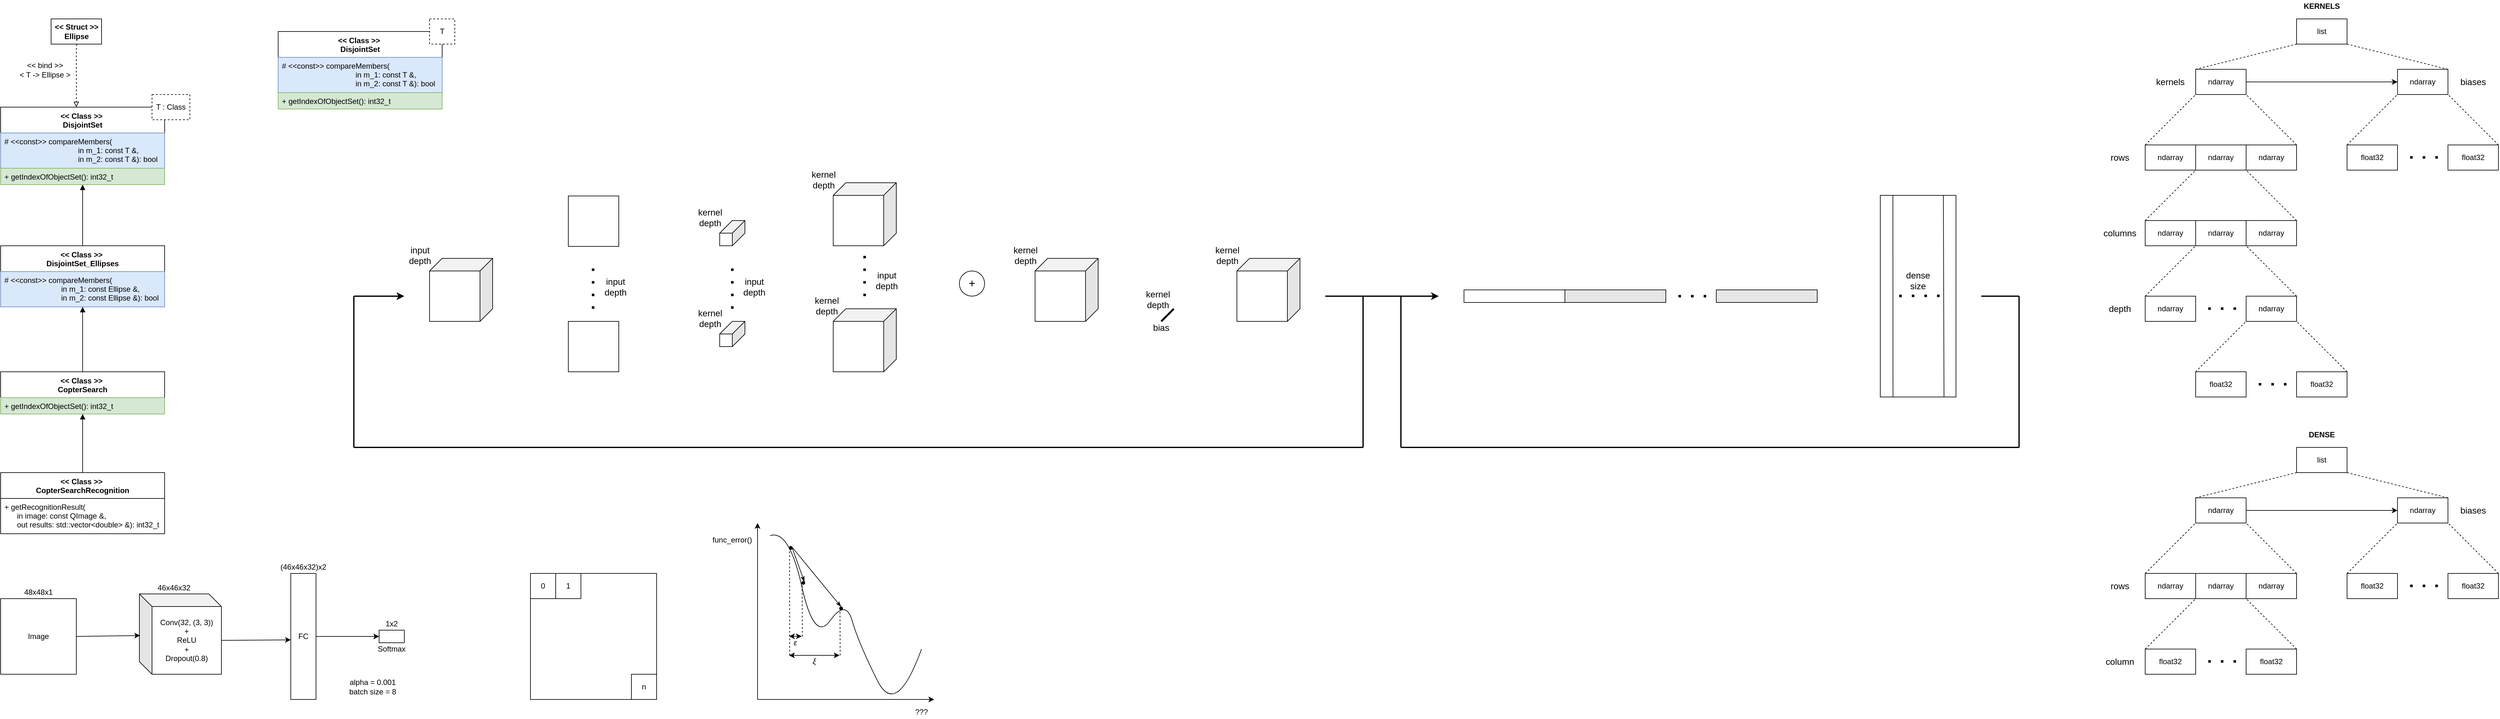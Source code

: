 <mxfile version="12.4.2" type="device" pages="1"><diagram id="tM-9ayaxXP2C4DN5zZft" name="Page-1"><mxGraphModel dx="1551" dy="1153" grid="1" gridSize="10" guides="1" tooltips="1" connect="1" arrows="1" fold="1" page="1" pageScale="1" pageWidth="827" pageHeight="1169" math="0" shadow="0"><root><mxCell id="0"/><mxCell id="1" parent="0"/><mxCell id="jaVNBab8ogEVnlAhdTpU-67" value="" style="rounded=0;whiteSpace=wrap;html=1;fillColor=#FFFFFF;" vertex="1" parent="1"><mxGeometry x="3060" y="320" width="120" height="320" as="geometry"/></mxCell><mxCell id="teHSWiKjz1ckAKu2TRM_-22" value="" style="group" parent="1" vertex="1" connectable="0"><mxGeometry x="520" y="40" width="280" height="143" as="geometry"/></mxCell><mxCell id="teHSWiKjz1ckAKu2TRM_-12" value="&lt;&lt; Class &gt;&gt; &#10;DisjointSet" style="swimlane;fontStyle=1;childLayout=stackLayout;horizontal=1;startSize=41;fillColor=none;horizontalStack=0;resizeParent=1;resizeParentMax=0;resizeLast=0;collapsible=1;marginBottom=0;" parent="teHSWiKjz1ckAKu2TRM_-22" vertex="1"><mxGeometry y="20" width="260" height="123" as="geometry"/></mxCell><mxCell id="teHSWiKjz1ckAKu2TRM_-16" value="# &lt;&lt;const&gt;&gt; compareMembers(&#10;                                   in m_1: const T &amp;, &#10;                                   in m_2: const T &amp;): bool" style="text;align=left;verticalAlign=top;spacingLeft=4;spacingRight=4;overflow=hidden;rotatable=0;points=[[0,0.5],[1,0.5]];portConstraint=eastwest;fillColor=#dae8fc;strokeColor=#6c8ebf;" parent="teHSWiKjz1ckAKu2TRM_-12" vertex="1"><mxGeometry y="41" width="260" height="56" as="geometry"/></mxCell><mxCell id="teHSWiKjz1ckAKu2TRM_-17" value="+ getIndexOfObjectSet(): int32_t" style="text;strokeColor=#82b366;fillColor=#d5e8d4;align=left;verticalAlign=top;spacingLeft=4;spacingRight=4;overflow=hidden;rotatable=0;points=[[0,0.5],[1,0.5]];portConstraint=eastwest;fontStyle=0" parent="teHSWiKjz1ckAKu2TRM_-12" vertex="1"><mxGeometry y="97" width="260" height="26" as="geometry"/></mxCell><mxCell id="teHSWiKjz1ckAKu2TRM_-18" value="T" style="rounded=0;whiteSpace=wrap;html=1;dashed=1;" parent="teHSWiKjz1ckAKu2TRM_-22" vertex="1"><mxGeometry x="240" width="40" height="40" as="geometry"/></mxCell><mxCell id="teHSWiKjz1ckAKu2TRM_-44" style="edgeStyle=orthogonalEdgeStyle;rounded=0;orthogonalLoop=1;jettySize=auto;html=1;endArrow=block;endFill=1;" parent="1" source="teHSWiKjz1ckAKu2TRM_-33" target="teHSWiKjz1ckAKu2TRM_-24" edge="1"><mxGeometry relative="1" as="geometry"/></mxCell><mxCell id="teHSWiKjz1ckAKu2TRM_-33" value="&lt;&lt; Class &gt;&gt; &#10;DisjointSet_Ellipses" style="swimlane;fontStyle=1;childLayout=stackLayout;horizontal=1;startSize=41;fillColor=none;horizontalStack=0;resizeParent=1;resizeParentMax=0;resizeLast=0;collapsible=1;marginBottom=0;" parent="1" vertex="1"><mxGeometry x="80" y="400" width="260" height="97" as="geometry"/></mxCell><mxCell id="teHSWiKjz1ckAKu2TRM_-34" value="# &lt;&lt;const&gt;&gt; compareMembers(&#10;                           in m_1: const Ellipse &amp;, &#10;                           in m_2: const Ellipse &amp;): bool" style="text;align=left;verticalAlign=top;spacingLeft=4;spacingRight=4;overflow=hidden;rotatable=0;points=[[0,0.5],[1,0.5]];portConstraint=eastwest;fillColor=#dae8fc;strokeColor=#6c8ebf;" parent="teHSWiKjz1ckAKu2TRM_-33" vertex="1"><mxGeometry y="41" width="260" height="56" as="geometry"/></mxCell><mxCell id="teHSWiKjz1ckAKu2TRM_-45" style="edgeStyle=orthogonalEdgeStyle;rounded=0;orthogonalLoop=1;jettySize=auto;html=1;endArrow=block;endFill=1;" parent="1" source="teHSWiKjz1ckAKu2TRM_-38" target="teHSWiKjz1ckAKu2TRM_-33" edge="1"><mxGeometry relative="1" as="geometry"/></mxCell><mxCell id="teHSWiKjz1ckAKu2TRM_-38" value="&lt;&lt; Class &gt;&gt; &#10;CopterSearch" style="swimlane;fontStyle=1;childLayout=stackLayout;horizontal=1;startSize=41;fillColor=none;horizontalStack=0;resizeParent=1;resizeParentMax=0;resizeLast=0;collapsible=1;marginBottom=0;" parent="1" vertex="1"><mxGeometry x="80" y="600" width="260" height="67" as="geometry"/></mxCell><mxCell id="teHSWiKjz1ckAKu2TRM_-40" value="+ getIndexOfObjectSet(): int32_t" style="text;strokeColor=#82b366;fillColor=#d5e8d4;align=left;verticalAlign=top;spacingLeft=4;spacingRight=4;overflow=hidden;rotatable=0;points=[[0,0.5],[1,0.5]];portConstraint=eastwest;fontStyle=0" parent="teHSWiKjz1ckAKu2TRM_-38" vertex="1"><mxGeometry y="41" width="260" height="26" as="geometry"/></mxCell><mxCell id="teHSWiKjz1ckAKu2TRM_-43" value="" style="group" parent="1" vertex="1" connectable="0"><mxGeometry x="80" y="40" width="300" height="263" as="geometry"/></mxCell><mxCell id="teHSWiKjz1ckAKu2TRM_-24" value="&lt;&lt; Class &gt;&gt; &#10;DisjointSet" style="swimlane;fontStyle=1;childLayout=stackLayout;horizontal=1;startSize=41;fillColor=none;horizontalStack=0;resizeParent=1;resizeParentMax=0;resizeLast=0;collapsible=1;marginBottom=0;" parent="teHSWiKjz1ckAKu2TRM_-43" vertex="1"><mxGeometry y="140" width="260" height="123" as="geometry"/></mxCell><mxCell id="teHSWiKjz1ckAKu2TRM_-25" value="# &lt;&lt;const&gt;&gt; compareMembers(&#10;                                   in m_1: const T &amp;, &#10;                                   in m_2: const T &amp;): bool" style="text;align=left;verticalAlign=top;spacingLeft=4;spacingRight=4;overflow=hidden;rotatable=0;points=[[0,0.5],[1,0.5]];portConstraint=eastwest;fillColor=#dae8fc;strokeColor=#6c8ebf;" parent="teHSWiKjz1ckAKu2TRM_-24" vertex="1"><mxGeometry y="41" width="260" height="56" as="geometry"/></mxCell><mxCell id="teHSWiKjz1ckAKu2TRM_-26" value="+ getIndexOfObjectSet(): int32_t" style="text;strokeColor=#82b366;fillColor=#d5e8d4;align=left;verticalAlign=top;spacingLeft=4;spacingRight=4;overflow=hidden;rotatable=0;points=[[0,0.5],[1,0.5]];portConstraint=eastwest;fontStyle=0" parent="teHSWiKjz1ckAKu2TRM_-24" vertex="1"><mxGeometry y="97" width="260" height="26" as="geometry"/></mxCell><mxCell id="teHSWiKjz1ckAKu2TRM_-27" value="T : Class" style="rounded=0;whiteSpace=wrap;html=1;dashed=1;" parent="teHSWiKjz1ckAKu2TRM_-43" vertex="1"><mxGeometry x="240" y="120" width="60" height="40" as="geometry"/></mxCell><mxCell id="teHSWiKjz1ckAKu2TRM_-29" style="edgeStyle=orthogonalEdgeStyle;rounded=0;orthogonalLoop=1;jettySize=auto;html=1;dashed=1;endArrow=block;endFill=0;" parent="teHSWiKjz1ckAKu2TRM_-43" source="teHSWiKjz1ckAKu2TRM_-28" target="teHSWiKjz1ckAKu2TRM_-24" edge="1"><mxGeometry relative="1" as="geometry"><Array as="points"><mxPoint x="120" y="110"/><mxPoint x="120" y="110"/></Array></mxGeometry></mxCell><mxCell id="teHSWiKjz1ckAKu2TRM_-30" value="&amp;lt;&amp;lt; bind &amp;gt;&amp;gt;&lt;br&gt;&amp;lt; T -&amp;gt; Ellipse &amp;gt;" style="text;html=1;align=center;verticalAlign=middle;resizable=0;points=[];;labelBackgroundColor=#ffffff;" parent="teHSWiKjz1ckAKu2TRM_-29" vertex="1" connectable="0"><mxGeometry x="0.407" y="-31" relative="1" as="geometry"><mxPoint x="-19" y="-30" as="offset"/></mxGeometry></mxCell><mxCell id="teHSWiKjz1ckAKu2TRM_-28" value="&lt;b&gt;&amp;lt;&amp;lt; Struct &amp;gt;&amp;gt;&lt;br&gt;Ellipse&lt;/b&gt;" style="html=1;" parent="teHSWiKjz1ckAKu2TRM_-43" vertex="1"><mxGeometry x="80" width="80" height="40" as="geometry"/></mxCell><mxCell id="teHSWiKjz1ckAKu2TRM_-48" style="edgeStyle=orthogonalEdgeStyle;rounded=0;orthogonalLoop=1;jettySize=auto;html=1;endArrow=block;endFill=1;" parent="1" source="teHSWiKjz1ckAKu2TRM_-46" target="teHSWiKjz1ckAKu2TRM_-38" edge="1"><mxGeometry relative="1" as="geometry"/></mxCell><mxCell id="teHSWiKjz1ckAKu2TRM_-46" value="&lt;&lt; Class &gt;&gt; &#10;CopterSearchRecognition" style="swimlane;fontStyle=1;childLayout=stackLayout;horizontal=1;startSize=41;fillColor=none;horizontalStack=0;resizeParent=1;resizeParentMax=0;resizeLast=0;collapsible=1;marginBottom=0;" parent="1" vertex="1"><mxGeometry x="80" y="760" width="260" height="97" as="geometry"/></mxCell><mxCell id="teHSWiKjz1ckAKu2TRM_-47" value="+ getRecognitionResult(&#10;      in image: const QImage &amp;, &#10;      out results: std::vector&lt;double&gt; &amp;): int32_t" style="text;strokeColor=none;fillColor=none;align=left;verticalAlign=top;spacingLeft=4;spacingRight=4;overflow=hidden;rotatable=0;points=[[0,0.5],[1,0.5]];portConstraint=eastwest;fontStyle=0" parent="teHSWiKjz1ckAKu2TRM_-46" vertex="1"><mxGeometry y="41" width="260" height="56" as="geometry"/></mxCell><mxCell id="CJLeLCDN8Y1GZE3zeavP-1" value="Image" style="rounded=0;whiteSpace=wrap;html=1;" parent="1" vertex="1"><mxGeometry x="80" y="960" width="120" height="120" as="geometry"/></mxCell><mxCell id="CJLeLCDN8Y1GZE3zeavP-2" value="48x48x1" style="text;html=1;strokeColor=none;fillColor=none;align=center;verticalAlign=middle;whiteSpace=wrap;rounded=0;" parent="1" vertex="1"><mxGeometry x="80" y="940" width="120" height="20" as="geometry"/></mxCell><mxCell id="CJLeLCDN8Y1GZE3zeavP-8" value="46x46x32" style="text;html=1;strokeColor=none;fillColor=none;align=center;verticalAlign=middle;whiteSpace=wrap;rounded=0;" parent="1" vertex="1"><mxGeometry x="300" y="932.5" width="110" height="20" as="geometry"/></mxCell><mxCell id="CJLeLCDN8Y1GZE3zeavP-10" value="&lt;span style=&quot;white-space: normal&quot;&gt;Conv(32, (3, 3))&lt;/span&gt;&lt;br style=&quot;white-space: normal&quot;&gt;&lt;span style=&quot;white-space: normal&quot;&gt;+&lt;/span&gt;&lt;br style=&quot;white-space: normal&quot;&gt;&lt;span style=&quot;white-space: normal&quot;&gt;ReLU&lt;/span&gt;&lt;br style=&quot;white-space: normal&quot;&gt;&lt;span style=&quot;white-space: normal&quot;&gt;+&lt;/span&gt;&lt;br style=&quot;white-space: normal&quot;&gt;&lt;span style=&quot;white-space: normal&quot;&gt;Dropout(0.8)&lt;/span&gt;" style="shape=cube;whiteSpace=wrap;html=1;boundedLbl=1;backgroundOutline=1;darkOpacity=0.05;darkOpacity2=0.1;" parent="1" vertex="1"><mxGeometry x="300" y="952.5" width="130" height="127.5" as="geometry"/></mxCell><mxCell id="CJLeLCDN8Y1GZE3zeavP-12" value="" style="endArrow=classic;html=1;exitX=1;exitY=0.5;exitDx=0;exitDy=0;entryX=0.008;entryY=0.518;entryDx=0;entryDy=0;entryPerimeter=0;" parent="1" source="CJLeLCDN8Y1GZE3zeavP-1" target="CJLeLCDN8Y1GZE3zeavP-10" edge="1"><mxGeometry width="50" height="50" relative="1" as="geometry"><mxPoint x="240" y="1060" as="sourcePoint"/><mxPoint x="290" y="1010" as="targetPoint"/></mxGeometry></mxCell><mxCell id="CJLeLCDN8Y1GZE3zeavP-13" value="" style="rounded=0;whiteSpace=wrap;html=1;" parent="1" vertex="1"><mxGeometry x="680" y="1010" width="40" height="20" as="geometry"/></mxCell><mxCell id="CJLeLCDN8Y1GZE3zeavP-15" value="1x2&lt;br&gt;" style="text;html=1;strokeColor=none;fillColor=none;align=center;verticalAlign=middle;whiteSpace=wrap;rounded=0;" parent="1" vertex="1"><mxGeometry x="680" y="990" width="40" height="20" as="geometry"/></mxCell><mxCell id="CJLeLCDN8Y1GZE3zeavP-20" style="edgeStyle=orthogonalEdgeStyle;rounded=0;orthogonalLoop=1;jettySize=auto;html=1;" parent="1" source="CJLeLCDN8Y1GZE3zeavP-17" target="CJLeLCDN8Y1GZE3zeavP-13" edge="1"><mxGeometry relative="1" as="geometry"/></mxCell><mxCell id="CJLeLCDN8Y1GZE3zeavP-17" value="FC" style="rounded=0;whiteSpace=wrap;html=1;" parent="1" vertex="1"><mxGeometry x="540" y="920" width="40" height="200" as="geometry"/></mxCell><mxCell id="CJLeLCDN8Y1GZE3zeavP-18" value="(46x46x32)x2" style="text;html=1;strokeColor=none;fillColor=none;align=center;verticalAlign=middle;whiteSpace=wrap;rounded=0;" parent="1" vertex="1"><mxGeometry x="505" y="900" width="110" height="20" as="geometry"/></mxCell><mxCell id="CJLeLCDN8Y1GZE3zeavP-19" value="" style="endArrow=classic;html=1;exitX=0;exitY=0;exitDx=130;exitDy=73.75;exitPerimeter=0;entryX=-0.001;entryY=0.527;entryDx=0;entryDy=0;entryPerimeter=0;" parent="1" source="CJLeLCDN8Y1GZE3zeavP-10" target="CJLeLCDN8Y1GZE3zeavP-17" edge="1"><mxGeometry width="50" height="50" relative="1" as="geometry"><mxPoint x="480" y="1040" as="sourcePoint"/><mxPoint x="530" y="990" as="targetPoint"/></mxGeometry></mxCell><mxCell id="CJLeLCDN8Y1GZE3zeavP-21" value="Softmax" style="text;html=1;strokeColor=none;fillColor=none;align=center;verticalAlign=middle;whiteSpace=wrap;rounded=0;" parent="1" vertex="1"><mxGeometry x="660" y="1030" width="80" height="20" as="geometry"/></mxCell><mxCell id="CJLeLCDN8Y1GZE3zeavP-22" value="alpha = 0.001&lt;br&gt;batch size = 8" style="text;html=1;strokeColor=none;fillColor=none;align=center;verticalAlign=middle;whiteSpace=wrap;rounded=0;" parent="1" vertex="1"><mxGeometry x="620" y="1080" width="100" height="40" as="geometry"/></mxCell><mxCell id="CJLeLCDN8Y1GZE3zeavP-23" value="" style="whiteSpace=wrap;html=1;aspect=fixed;" parent="1" vertex="1"><mxGeometry x="920" y="920" width="200" height="200" as="geometry"/></mxCell><mxCell id="CJLeLCDN8Y1GZE3zeavP-24" value="0" style="whiteSpace=wrap;html=1;aspect=fixed;" parent="1" vertex="1"><mxGeometry x="920" y="920" width="40" height="40" as="geometry"/></mxCell><mxCell id="CJLeLCDN8Y1GZE3zeavP-25" value="n" style="whiteSpace=wrap;html=1;aspect=fixed;" parent="1" vertex="1"><mxGeometry x="1080" y="1080" width="40" height="40" as="geometry"/></mxCell><mxCell id="CJLeLCDN8Y1GZE3zeavP-26" value="1" style="whiteSpace=wrap;html=1;aspect=fixed;" parent="1" vertex="1"><mxGeometry x="960" y="920" width="40" height="40" as="geometry"/></mxCell><mxCell id="jaVNBab8ogEVnlAhdTpU-1" value="" style="endArrow=classic;html=1;" edge="1" parent="1"><mxGeometry width="50" height="50" relative="1" as="geometry"><mxPoint x="1280" y="1120" as="sourcePoint"/><mxPoint x="1280" y="840" as="targetPoint"/></mxGeometry></mxCell><mxCell id="jaVNBab8ogEVnlAhdTpU-2" value="" style="endArrow=classic;html=1;" edge="1" parent="1"><mxGeometry width="50" height="50" relative="1" as="geometry"><mxPoint x="1280" y="1120" as="sourcePoint"/><mxPoint x="1560" y="1120" as="targetPoint"/></mxGeometry></mxCell><mxCell id="jaVNBab8ogEVnlAhdTpU-3" value="" style="curved=1;endArrow=none;html=1;endFill=0;" edge="1" parent="1"><mxGeometry width="50" height="50" relative="1" as="geometry"><mxPoint x="1300" y="860" as="sourcePoint"/><mxPoint x="1540" y="1040" as="targetPoint"/><Array as="points"><mxPoint x="1330" y="850"/><mxPoint x="1370" y="1030"/><mxPoint x="1420" y="960"/><mxPoint x="1440" y="1030"/><mxPoint x="1500" y="1150"/></Array></mxGeometry></mxCell><mxCell id="jaVNBab8ogEVnlAhdTpU-4" value="" style="ellipse;whiteSpace=wrap;html=1;aspect=fixed;fillColor=#000000;" vertex="1" parent="1"><mxGeometry x="1410" y="973" width="5" height="5" as="geometry"/></mxCell><mxCell id="jaVNBab8ogEVnlAhdTpU-6" value="" style="ellipse;whiteSpace=wrap;html=1;aspect=fixed;fillColor=#000000;" vertex="1" parent="1"><mxGeometry x="1330" y="877" width="5" height="5" as="geometry"/></mxCell><mxCell id="jaVNBab8ogEVnlAhdTpU-7" value="func_error()" style="text;html=1;strokeColor=none;fillColor=none;align=center;verticalAlign=middle;whiteSpace=wrap;rounded=0;" vertex="1" parent="1"><mxGeometry x="1200" y="857" width="80" height="20" as="geometry"/></mxCell><mxCell id="jaVNBab8ogEVnlAhdTpU-8" value="???" style="text;html=1;strokeColor=none;fillColor=none;align=center;verticalAlign=middle;whiteSpace=wrap;rounded=0;" vertex="1" parent="1"><mxGeometry x="1520" y="1130" width="40" height="20" as="geometry"/></mxCell><mxCell id="jaVNBab8ogEVnlAhdTpU-12" value="" style="ellipse;whiteSpace=wrap;html=1;aspect=fixed;fillColor=#000000;" vertex="1" parent="1"><mxGeometry x="1350" y="932.5" width="5" height="5" as="geometry"/></mxCell><mxCell id="jaVNBab8ogEVnlAhdTpU-19" value="" style="endArrow=classic;startArrow=classic;html=1;" edge="1" parent="1"><mxGeometry width="50" height="50" relative="1" as="geometry"><mxPoint x="1330" y="1019.76" as="sourcePoint"/><mxPoint x="1350" y="1019.76" as="targetPoint"/></mxGeometry></mxCell><mxCell id="jaVNBab8ogEVnlAhdTpU-20" value="" style="endArrow=classic;startArrow=classic;html=1;" edge="1" parent="1"><mxGeometry width="50" height="50" relative="1" as="geometry"><mxPoint x="1330" y="1050" as="sourcePoint"/><mxPoint x="1410" y="1050" as="targetPoint"/></mxGeometry></mxCell><mxCell id="jaVNBab8ogEVnlAhdTpU-21" value="" style="endArrow=classicThin;html=1;exitX=1;exitY=0.5;exitDx=0;exitDy=0;entryX=1;entryY=0;entryDx=0;entryDy=0;endFill=1;" edge="1" parent="1" source="jaVNBab8ogEVnlAhdTpU-6" target="jaVNBab8ogEVnlAhdTpU-12"><mxGeometry width="50" height="50" relative="1" as="geometry"><mxPoint x="1370" y="920" as="sourcePoint"/><mxPoint x="1420" y="870" as="targetPoint"/></mxGeometry></mxCell><mxCell id="jaVNBab8ogEVnlAhdTpU-22" value="" style="endArrow=none;dashed=1;html=1;entryX=0;entryY=1;entryDx=0;entryDy=0;" edge="1" parent="1" target="jaVNBab8ogEVnlAhdTpU-6"><mxGeometry width="50" height="50" relative="1" as="geometry"><mxPoint x="1331" y="1050" as="sourcePoint"/><mxPoint x="1370" y="890" as="targetPoint"/></mxGeometry></mxCell><mxCell id="jaVNBab8ogEVnlAhdTpU-23" value="" style="endArrow=none;dashed=1;html=1;entryX=0;entryY=1;entryDx=0;entryDy=0;" edge="1" parent="1" target="jaVNBab8ogEVnlAhdTpU-12"><mxGeometry width="50" height="50" relative="1" as="geometry"><mxPoint x="1351" y="1020" as="sourcePoint"/><mxPoint x="1355" y="950" as="targetPoint"/></mxGeometry></mxCell><mxCell id="jaVNBab8ogEVnlAhdTpU-24" value="" style="endArrow=none;dashed=1;html=1;entryX=0;entryY=1;entryDx=0;entryDy=0;" edge="1" parent="1" target="jaVNBab8ogEVnlAhdTpU-4"><mxGeometry width="50" height="50" relative="1" as="geometry"><mxPoint x="1411" y="1050" as="sourcePoint"/><mxPoint x="1410" y="960" as="targetPoint"/></mxGeometry></mxCell><mxCell id="jaVNBab8ogEVnlAhdTpU-25" value="" style="endArrow=classicThin;html=1;endFill=1;exitX=1;exitY=0;exitDx=0;exitDy=0;entryX=0.5;entryY=0;entryDx=0;entryDy=0;" edge="1" parent="1" source="jaVNBab8ogEVnlAhdTpU-6" target="jaVNBab8ogEVnlAhdTpU-4"><mxGeometry width="50" height="50" relative="1" as="geometry"><mxPoint x="1380" y="910" as="sourcePoint"/><mxPoint x="1430" y="860" as="targetPoint"/></mxGeometry></mxCell><mxCell id="jaVNBab8ogEVnlAhdTpU-26" value="&lt;i&gt;ε&lt;/i&gt;" style="text;html=1;strokeColor=none;fillColor=none;align=center;verticalAlign=middle;whiteSpace=wrap;rounded=0;" vertex="1" parent="1"><mxGeometry x="1320" y="1020" width="40" height="20" as="geometry"/></mxCell><mxCell id="jaVNBab8ogEVnlAhdTpU-27" value="&lt;i&gt;ξ&lt;/i&gt;" style="text;html=1;strokeColor=none;fillColor=none;align=center;verticalAlign=middle;whiteSpace=wrap;rounded=0;" vertex="1" parent="1"><mxGeometry x="1350" y="1050" width="40" height="20" as="geometry"/></mxCell><mxCell id="jaVNBab8ogEVnlAhdTpU-31" value="" style="shape=cube;whiteSpace=wrap;html=1;boundedLbl=1;backgroundOutline=1;darkOpacity=0.05;darkOpacity2=0.1;fillColor=#FFFFFF;flipV=0;flipH=1;" vertex="1" parent="1"><mxGeometry x="760" y="420" width="100" height="100" as="geometry"/></mxCell><mxCell id="jaVNBab8ogEVnlAhdTpU-32" value="&lt;font style=&quot;font-size: 14px&quot;&gt;input&lt;br&gt;depth&lt;/font&gt;" style="text;html=1;strokeColor=none;fillColor=none;align=center;verticalAlign=middle;whiteSpace=wrap;rounded=0;" vertex="1" parent="1"><mxGeometry x="720" y="400" width="50" height="30" as="geometry"/></mxCell><mxCell id="jaVNBab8ogEVnlAhdTpU-33" value="" style="shape=cube;whiteSpace=wrap;html=1;boundedLbl=1;backgroundOutline=1;darkOpacity=0.05;darkOpacity2=0.1;fillColor=#FFFFFF;flipV=0;flipH=1;" vertex="1" parent="1"><mxGeometry x="1220" y="360" width="40" height="40" as="geometry"/></mxCell><mxCell id="jaVNBab8ogEVnlAhdTpU-34" value="&lt;font style=&quot;font-size: 14px&quot;&gt;kernel&lt;br&gt;depth&lt;/font&gt;" style="text;html=1;strokeColor=none;fillColor=none;align=center;verticalAlign=middle;whiteSpace=wrap;rounded=0;" vertex="1" parent="1"><mxGeometry x="1180" y="340" width="50" height="30" as="geometry"/></mxCell><mxCell id="jaVNBab8ogEVnlAhdTpU-35" value="" style="shape=cube;whiteSpace=wrap;html=1;boundedLbl=1;backgroundOutline=1;darkOpacity=0.05;darkOpacity2=0.1;fillColor=#FFFFFF;flipV=0;flipH=1;" vertex="1" parent="1"><mxGeometry x="1220" y="520" width="40" height="40" as="geometry"/></mxCell><mxCell id="jaVNBab8ogEVnlAhdTpU-36" value="" style="endArrow=none;dashed=1;html=1;dashPattern=1 4;strokeWidth=4;" edge="1" parent="1"><mxGeometry width="50" height="50" relative="1" as="geometry"><mxPoint x="1240" y="500" as="sourcePoint"/><mxPoint x="1240" y="420" as="targetPoint"/></mxGeometry></mxCell><mxCell id="jaVNBab8ogEVnlAhdTpU-37" value="&lt;font style=&quot;font-size: 14px&quot;&gt;input&lt;br&gt;depth&lt;/font&gt;" style="text;html=1;strokeColor=none;fillColor=none;align=center;verticalAlign=middle;whiteSpace=wrap;rounded=0;" vertex="1" parent="1"><mxGeometry x="1250" y="450" width="50" height="30" as="geometry"/></mxCell><mxCell id="jaVNBab8ogEVnlAhdTpU-38" value="" style="whiteSpace=wrap;html=1;aspect=fixed;fillColor=#FFFFFF;" vertex="1" parent="1"><mxGeometry x="980" y="321" width="80" height="80" as="geometry"/></mxCell><mxCell id="jaVNBab8ogEVnlAhdTpU-39" value="" style="whiteSpace=wrap;html=1;aspect=fixed;fillColor=#FFFFFF;" vertex="1" parent="1"><mxGeometry x="980" y="520" width="80" height="80" as="geometry"/></mxCell><mxCell id="jaVNBab8ogEVnlAhdTpU-40" value="&lt;font style=&quot;font-size: 14px&quot;&gt;kernel&lt;br&gt;depth&lt;/font&gt;" style="text;html=1;strokeColor=none;fillColor=none;align=center;verticalAlign=middle;whiteSpace=wrap;rounded=0;" vertex="1" parent="1"><mxGeometry x="1180" y="500" width="50" height="30" as="geometry"/></mxCell><mxCell id="jaVNBab8ogEVnlAhdTpU-41" value="" style="endArrow=none;dashed=1;html=1;dashPattern=1 4;strokeWidth=4;" edge="1" parent="1"><mxGeometry width="50" height="50" relative="1" as="geometry"><mxPoint x="1019.31" y="500" as="sourcePoint"/><mxPoint x="1019.31" y="420.0" as="targetPoint"/></mxGeometry></mxCell><mxCell id="jaVNBab8ogEVnlAhdTpU-42" value="&lt;font style=&quot;font-size: 14px&quot;&gt;input&lt;br&gt;depth&lt;/font&gt;" style="text;html=1;strokeColor=none;fillColor=none;align=center;verticalAlign=middle;whiteSpace=wrap;rounded=0;" vertex="1" parent="1"><mxGeometry x="1030" y="450" width="50" height="30" as="geometry"/></mxCell><mxCell id="jaVNBab8ogEVnlAhdTpU-43" value="" style="shape=cube;whiteSpace=wrap;html=1;boundedLbl=1;backgroundOutline=1;darkOpacity=0.05;darkOpacity2=0.1;fillColor=#FFFFFF;flipV=0;flipH=1;" vertex="1" parent="1"><mxGeometry x="1400" y="300" width="100" height="100" as="geometry"/></mxCell><mxCell id="jaVNBab8ogEVnlAhdTpU-44" value="" style="shape=cube;whiteSpace=wrap;html=1;boundedLbl=1;backgroundOutline=1;darkOpacity=0.05;darkOpacity2=0.1;fillColor=#FFFFFF;flipV=0;flipH=1;" vertex="1" parent="1"><mxGeometry x="1400" y="500" width="100" height="100" as="geometry"/></mxCell><mxCell id="jaVNBab8ogEVnlAhdTpU-45" value="" style="endArrow=none;dashed=1;html=1;dashPattern=1 4;strokeWidth=4;" edge="1" parent="1"><mxGeometry width="50" height="50" relative="1" as="geometry"><mxPoint x="1449.76" y="480" as="sourcePoint"/><mxPoint x="1449.76" y="410" as="targetPoint"/></mxGeometry></mxCell><mxCell id="jaVNBab8ogEVnlAhdTpU-46" value="&lt;font style=&quot;font-size: 14px&quot;&gt;input&lt;br&gt;depth&lt;/font&gt;" style="text;html=1;strokeColor=none;fillColor=none;align=center;verticalAlign=middle;whiteSpace=wrap;rounded=0;" vertex="1" parent="1"><mxGeometry x="1460" y="440" width="50" height="30" as="geometry"/></mxCell><mxCell id="jaVNBab8ogEVnlAhdTpU-47" value="&lt;font style=&quot;font-size: 18px&quot;&gt;+&lt;/font&gt;" style="ellipse;whiteSpace=wrap;html=1;aspect=fixed;fillColor=#FFFFFF;align=center;" vertex="1" parent="1"><mxGeometry x="1600" y="440" width="40" height="40" as="geometry"/></mxCell><mxCell id="jaVNBab8ogEVnlAhdTpU-48" value="" style="shape=cube;whiteSpace=wrap;html=1;boundedLbl=1;backgroundOutline=1;darkOpacity=0.05;darkOpacity2=0.1;fillColor=#FFFFFF;flipV=0;flipH=1;" vertex="1" parent="1"><mxGeometry x="1720" y="420" width="100" height="100" as="geometry"/></mxCell><mxCell id="jaVNBab8ogEVnlAhdTpU-49" value="&lt;font style=&quot;font-size: 14px&quot;&gt;kernel&lt;br&gt;depth&lt;/font&gt;" style="text;html=1;strokeColor=none;fillColor=none;align=center;verticalAlign=middle;whiteSpace=wrap;rounded=0;" vertex="1" parent="1"><mxGeometry x="1360" y="280" width="50" height="30" as="geometry"/></mxCell><mxCell id="jaVNBab8ogEVnlAhdTpU-50" value="&lt;font style=&quot;font-size: 14px&quot;&gt;kernel&lt;br&gt;depth&lt;/font&gt;" style="text;html=1;strokeColor=none;fillColor=none;align=center;verticalAlign=middle;whiteSpace=wrap;rounded=0;" vertex="1" parent="1"><mxGeometry x="1365" y="480" width="50" height="30" as="geometry"/></mxCell><mxCell id="jaVNBab8ogEVnlAhdTpU-51" value="&lt;font style=&quot;font-size: 14px&quot;&gt;kernel&lt;br&gt;depth&lt;/font&gt;" style="text;html=1;strokeColor=none;fillColor=none;align=center;verticalAlign=middle;whiteSpace=wrap;rounded=0;" vertex="1" parent="1"><mxGeometry x="1680" y="400" width="50" height="30" as="geometry"/></mxCell><mxCell id="jaVNBab8ogEVnlAhdTpU-52" value="" style="endArrow=none;html=1;strokeWidth=3;" edge="1" parent="1"><mxGeometry width="50" height="50" relative="1" as="geometry"><mxPoint x="1920" y="520" as="sourcePoint"/><mxPoint x="1940" y="500" as="targetPoint"/></mxGeometry></mxCell><mxCell id="jaVNBab8ogEVnlAhdTpU-53" value="&lt;font style=&quot;font-size: 14px&quot;&gt;kernel&lt;br&gt;depth&lt;/font&gt;" style="text;html=1;strokeColor=none;fillColor=none;align=center;verticalAlign=middle;whiteSpace=wrap;rounded=0;" vertex="1" parent="1"><mxGeometry x="1890" y="470" width="50" height="30" as="geometry"/></mxCell><mxCell id="jaVNBab8ogEVnlAhdTpU-54" value="&lt;font style=&quot;font-size: 14px&quot;&gt;bias&lt;/font&gt;" style="text;html=1;strokeColor=none;fillColor=none;align=center;verticalAlign=middle;whiteSpace=wrap;rounded=0;" vertex="1" parent="1"><mxGeometry x="1900" y="520" width="40" height="20" as="geometry"/></mxCell><mxCell id="jaVNBab8ogEVnlAhdTpU-55" value="" style="shape=cube;whiteSpace=wrap;html=1;boundedLbl=1;backgroundOutline=1;darkOpacity=0.05;darkOpacity2=0.1;fillColor=#FFFFFF;flipV=0;flipH=1;" vertex="1" parent="1"><mxGeometry x="2040" y="420" width="100" height="100" as="geometry"/></mxCell><mxCell id="jaVNBab8ogEVnlAhdTpU-56" value="&lt;font style=&quot;font-size: 14px&quot;&gt;kernel&lt;br&gt;depth&lt;/font&gt;" style="text;html=1;strokeColor=none;fillColor=none;align=center;verticalAlign=middle;whiteSpace=wrap;rounded=0;" vertex="1" parent="1"><mxGeometry x="2000" y="400" width="50" height="30" as="geometry"/></mxCell><mxCell id="jaVNBab8ogEVnlAhdTpU-57" value="" style="endArrow=none;html=1;strokeWidth=2;endFill=0;" edge="1" parent="1"><mxGeometry width="50" height="50" relative="1" as="geometry"><mxPoint x="2240" y="480" as="sourcePoint"/><mxPoint x="2240" y="720" as="targetPoint"/></mxGeometry></mxCell><mxCell id="jaVNBab8ogEVnlAhdTpU-58" value="" style="endArrow=none;html=1;strokeWidth=2;" edge="1" parent="1"><mxGeometry width="50" height="50" relative="1" as="geometry"><mxPoint x="640" y="720" as="sourcePoint"/><mxPoint x="2240" y="720" as="targetPoint"/></mxGeometry></mxCell><mxCell id="jaVNBab8ogEVnlAhdTpU-59" value="" style="endArrow=none;html=1;strokeWidth=2;" edge="1" parent="1"><mxGeometry width="50" height="50" relative="1" as="geometry"><mxPoint x="640" y="720" as="sourcePoint"/><mxPoint x="640" y="480" as="targetPoint"/></mxGeometry></mxCell><mxCell id="jaVNBab8ogEVnlAhdTpU-60" value="" style="endArrow=classic;html=1;strokeWidth=2;" edge="1" parent="1"><mxGeometry width="50" height="50" relative="1" as="geometry"><mxPoint x="640" y="480" as="sourcePoint"/><mxPoint x="720" y="480" as="targetPoint"/></mxGeometry></mxCell><mxCell id="jaVNBab8ogEVnlAhdTpU-61" value="" style="endArrow=none;html=1;strokeWidth=2;" edge="1" parent="1"><mxGeometry width="50" height="50" relative="1" as="geometry"><mxPoint x="2180" y="480" as="sourcePoint"/><mxPoint x="2240" y="480" as="targetPoint"/></mxGeometry></mxCell><mxCell id="jaVNBab8ogEVnlAhdTpU-62" value="" style="rounded=0;whiteSpace=wrap;html=1;fillColor=#FFFFFF;" vertex="1" parent="1"><mxGeometry x="2400" y="470" width="160" height="20" as="geometry"/></mxCell><mxCell id="jaVNBab8ogEVnlAhdTpU-63" value="" style="rounded=0;whiteSpace=wrap;html=1;fillColor=#E6E6E6;" vertex="1" parent="1"><mxGeometry x="2560" y="470" width="160" height="20" as="geometry"/></mxCell><mxCell id="jaVNBab8ogEVnlAhdTpU-64" value="" style="rounded=0;whiteSpace=wrap;html=1;fillColor=#E6E6E6;" vertex="1" parent="1"><mxGeometry x="2800" y="470" width="160" height="20" as="geometry"/></mxCell><mxCell id="jaVNBab8ogEVnlAhdTpU-65" value="" style="endArrow=none;dashed=1;html=1;strokeWidth=4;dashPattern=1 4;" edge="1" parent="1"><mxGeometry width="50" height="50" relative="1" as="geometry"><mxPoint x="2740" y="480" as="sourcePoint"/><mxPoint x="2800" y="480" as="targetPoint"/></mxGeometry></mxCell><mxCell id="jaVNBab8ogEVnlAhdTpU-66" value="" style="endArrow=classic;html=1;strokeWidth=2;" edge="1" parent="1"><mxGeometry width="50" height="50" relative="1" as="geometry"><mxPoint x="2240" y="480" as="sourcePoint"/><mxPoint x="2360" y="480" as="targetPoint"/></mxGeometry></mxCell><mxCell id="jaVNBab8ogEVnlAhdTpU-70" value="" style="endArrow=none;html=1;strokeWidth=2;" edge="1" parent="1"><mxGeometry width="50" height="50" relative="1" as="geometry"><mxPoint x="3220" y="480" as="sourcePoint"/><mxPoint x="3280" y="480" as="targetPoint"/></mxGeometry></mxCell><mxCell id="jaVNBab8ogEVnlAhdTpU-71" value="" style="endArrow=none;html=1;strokeWidth=2;" edge="1" parent="1"><mxGeometry width="50" height="50" relative="1" as="geometry"><mxPoint x="3280" y="720" as="sourcePoint"/><mxPoint x="3280" y="480" as="targetPoint"/></mxGeometry></mxCell><mxCell id="jaVNBab8ogEVnlAhdTpU-72" value="" style="endArrow=none;html=1;strokeWidth=2;" edge="1" parent="1"><mxGeometry width="50" height="50" relative="1" as="geometry"><mxPoint x="2300" y="720" as="sourcePoint"/><mxPoint x="3280" y="720" as="targetPoint"/></mxGeometry></mxCell><mxCell id="jaVNBab8ogEVnlAhdTpU-73" value="" style="endArrow=none;html=1;strokeWidth=2;" edge="1" parent="1"><mxGeometry width="50" height="50" relative="1" as="geometry"><mxPoint x="2300" y="720" as="sourcePoint"/><mxPoint x="2300" y="480" as="targetPoint"/></mxGeometry></mxCell><mxCell id="jaVNBab8ogEVnlAhdTpU-74" value="" style="endArrow=none;html=1;strokeWidth=1;exitX=0.168;exitY=1.002;exitDx=0;exitDy=0;exitPerimeter=0;" edge="1" parent="1" source="jaVNBab8ogEVnlAhdTpU-67"><mxGeometry width="50" height="50" relative="1" as="geometry"><mxPoint x="3030" y="370" as="sourcePoint"/><mxPoint x="3080" y="320" as="targetPoint"/></mxGeometry></mxCell><mxCell id="jaVNBab8ogEVnlAhdTpU-75" value="" style="endArrow=none;html=1;strokeWidth=1;exitX=0.842;exitY=1.001;exitDx=0;exitDy=0;exitPerimeter=0;" edge="1" parent="1" source="jaVNBab8ogEVnlAhdTpU-67"><mxGeometry width="50" height="50" relative="1" as="geometry"><mxPoint x="3110" y="370" as="sourcePoint"/><mxPoint x="3160" y="320" as="targetPoint"/></mxGeometry></mxCell><mxCell id="jaVNBab8ogEVnlAhdTpU-76" value="" style="endArrow=none;dashed=1;html=1;strokeWidth=4;dashPattern=1 4;" edge="1" parent="1"><mxGeometry width="50" height="50" relative="1" as="geometry"><mxPoint x="3090" y="479.57" as="sourcePoint"/><mxPoint x="3170" y="479.52" as="targetPoint"/></mxGeometry></mxCell><mxCell id="jaVNBab8ogEVnlAhdTpU-77" value="&lt;font style=&quot;font-size: 14px&quot;&gt;dense&lt;br&gt;size&lt;/font&gt;" style="text;html=1;strokeColor=none;fillColor=none;align=center;verticalAlign=middle;whiteSpace=wrap;rounded=0;" vertex="1" parent="1"><mxGeometry x="3095" y="440" width="50" height="30" as="geometry"/></mxCell><mxCell id="jaVNBab8ogEVnlAhdTpU-108" style="edgeStyle=orthogonalEdgeStyle;rounded=0;orthogonalLoop=1;jettySize=auto;html=1;startArrow=none;startFill=0;endArrow=classic;endFill=1;strokeWidth=1;" edge="1" parent="1" source="jaVNBab8ogEVnlAhdTpU-78" target="jaVNBab8ogEVnlAhdTpU-104"><mxGeometry relative="1" as="geometry"/></mxCell><mxCell id="jaVNBab8ogEVnlAhdTpU-78" value="ndarray" style="rounded=0;whiteSpace=wrap;html=1;fillColor=#FFFFFF;" vertex="1" parent="1"><mxGeometry x="3560" y="120" width="80" height="40" as="geometry"/></mxCell><mxCell id="jaVNBab8ogEVnlAhdTpU-79" value="ndarray" style="rounded=0;whiteSpace=wrap;html=1;fillColor=#FFFFFF;" vertex="1" parent="1"><mxGeometry x="3480" y="240" width="80" height="40" as="geometry"/></mxCell><mxCell id="jaVNBab8ogEVnlAhdTpU-80" value="ndarray" style="rounded=0;whiteSpace=wrap;html=1;fillColor=#FFFFFF;" vertex="1" parent="1"><mxGeometry x="3560" y="240" width="80" height="40" as="geometry"/></mxCell><mxCell id="jaVNBab8ogEVnlAhdTpU-81" value="ndarray" style="rounded=0;whiteSpace=wrap;html=1;fillColor=#FFFFFF;" vertex="1" parent="1"><mxGeometry x="3640" y="240" width="80" height="40" as="geometry"/></mxCell><mxCell id="jaVNBab8ogEVnlAhdTpU-82" value="ndarray" style="rounded=0;whiteSpace=wrap;html=1;fillColor=#FFFFFF;" vertex="1" parent="1"><mxGeometry x="3480" y="360" width="80" height="40" as="geometry"/></mxCell><mxCell id="jaVNBab8ogEVnlAhdTpU-83" value="ndarray" style="rounded=0;whiteSpace=wrap;html=1;fillColor=#FFFFFF;" vertex="1" parent="1"><mxGeometry x="3560" y="360" width="80" height="40" as="geometry"/></mxCell><mxCell id="jaVNBab8ogEVnlAhdTpU-84" value="ndarray" style="rounded=0;whiteSpace=wrap;html=1;fillColor=#FFFFFF;" vertex="1" parent="1"><mxGeometry x="3640" y="360" width="80" height="40" as="geometry"/></mxCell><mxCell id="jaVNBab8ogEVnlAhdTpU-85" value="ndarray" style="rounded=0;whiteSpace=wrap;html=1;fillColor=#FFFFFF;" vertex="1" parent="1"><mxGeometry x="3480" y="480" width="80" height="40" as="geometry"/></mxCell><mxCell id="jaVNBab8ogEVnlAhdTpU-87" value="ndarray" style="rounded=0;whiteSpace=wrap;html=1;fillColor=#FFFFFF;" vertex="1" parent="1"><mxGeometry x="3640" y="480" width="80" height="40" as="geometry"/></mxCell><mxCell id="jaVNBab8ogEVnlAhdTpU-88" value="float32" style="rounded=0;whiteSpace=wrap;html=1;fillColor=#FFFFFF;" vertex="1" parent="1"><mxGeometry x="3560" y="600" width="80" height="40" as="geometry"/></mxCell><mxCell id="jaVNBab8ogEVnlAhdTpU-89" value="float32" style="rounded=0;whiteSpace=wrap;html=1;fillColor=#FFFFFF;" vertex="1" parent="1"><mxGeometry x="3720" y="600" width="80" height="40" as="geometry"/></mxCell><mxCell id="jaVNBab8ogEVnlAhdTpU-90" value="" style="endArrow=none;dashed=1;html=1;dashPattern=1 4;strokeWidth=4;" edge="1" parent="1"><mxGeometry width="50" height="50" relative="1" as="geometry"><mxPoint x="3580" y="499.76" as="sourcePoint"/><mxPoint x="3640" y="499.76" as="targetPoint"/></mxGeometry></mxCell><mxCell id="jaVNBab8ogEVnlAhdTpU-91" value="" style="endArrow=none;dashed=1;html=1;dashPattern=1 4;strokeWidth=4;" edge="1" parent="1"><mxGeometry width="50" height="50" relative="1" as="geometry"><mxPoint x="3660" y="619.76" as="sourcePoint"/><mxPoint x="3720" y="619.76" as="targetPoint"/></mxGeometry></mxCell><mxCell id="jaVNBab8ogEVnlAhdTpU-92" value="&lt;font style=&quot;font-size: 14px&quot;&gt;kernels&lt;/font&gt;" style="text;html=1;strokeColor=none;fillColor=none;align=center;verticalAlign=middle;whiteSpace=wrap;rounded=0;" vertex="1" parent="1"><mxGeometry x="3490" y="130" width="60" height="20" as="geometry"/></mxCell><mxCell id="jaVNBab8ogEVnlAhdTpU-93" value="&lt;font style=&quot;font-size: 14px&quot;&gt;rows&lt;/font&gt;" style="text;html=1;strokeColor=none;fillColor=none;align=center;verticalAlign=middle;whiteSpace=wrap;rounded=0;" vertex="1" parent="1"><mxGeometry x="3410" y="250" width="60" height="20" as="geometry"/></mxCell><mxCell id="jaVNBab8ogEVnlAhdTpU-94" value="&lt;font style=&quot;font-size: 14px&quot;&gt;columns&lt;/font&gt;" style="text;html=1;strokeColor=none;fillColor=none;align=center;verticalAlign=middle;whiteSpace=wrap;rounded=0;" vertex="1" parent="1"><mxGeometry x="3410" y="370" width="60" height="20" as="geometry"/></mxCell><mxCell id="jaVNBab8ogEVnlAhdTpU-95" value="&lt;font style=&quot;font-size: 14px&quot;&gt;depth&lt;/font&gt;" style="text;html=1;strokeColor=none;fillColor=none;align=center;verticalAlign=middle;whiteSpace=wrap;rounded=0;" vertex="1" parent="1"><mxGeometry x="3410" y="490" width="60" height="20" as="geometry"/></mxCell><mxCell id="jaVNBab8ogEVnlAhdTpU-96" value="" style="endArrow=none;dashed=1;html=1;strokeWidth=1;exitX=0;exitY=0;exitDx=0;exitDy=0;entryX=0;entryY=1;entryDx=0;entryDy=0;" edge="1" parent="1" source="jaVNBab8ogEVnlAhdTpU-88" target="jaVNBab8ogEVnlAhdTpU-87"><mxGeometry width="50" height="50" relative="1" as="geometry"><mxPoint x="3590" y="570" as="sourcePoint"/><mxPoint x="3640" y="550" as="targetPoint"/></mxGeometry></mxCell><mxCell id="jaVNBab8ogEVnlAhdTpU-97" value="" style="endArrow=none;dashed=1;html=1;strokeWidth=1;entryX=1;entryY=1;entryDx=0;entryDy=0;exitX=1;exitY=0;exitDx=0;exitDy=0;" edge="1" parent="1" source="jaVNBab8ogEVnlAhdTpU-89" target="jaVNBab8ogEVnlAhdTpU-87"><mxGeometry width="50" height="50" relative="1" as="geometry"><mxPoint x="3650" y="580" as="sourcePoint"/><mxPoint x="3700" y="530" as="targetPoint"/></mxGeometry></mxCell><mxCell id="jaVNBab8ogEVnlAhdTpU-98" value="" style="endArrow=none;dashed=1;html=1;strokeWidth=1;exitX=0;exitY=0;exitDx=0;exitDy=0;entryX=0;entryY=1;entryDx=0;entryDy=0;" edge="1" parent="1" source="jaVNBab8ogEVnlAhdTpU-85" target="jaVNBab8ogEVnlAhdTpU-83"><mxGeometry width="50" height="50" relative="1" as="geometry"><mxPoint x="3510" y="470" as="sourcePoint"/><mxPoint x="3560" y="420" as="targetPoint"/></mxGeometry></mxCell><mxCell id="jaVNBab8ogEVnlAhdTpU-99" value="" style="endArrow=none;dashed=1;html=1;strokeWidth=1;entryX=0;entryY=1;entryDx=0;entryDy=0;exitX=1;exitY=0;exitDx=0;exitDy=0;" edge="1" parent="1" source="jaVNBab8ogEVnlAhdTpU-87" target="jaVNBab8ogEVnlAhdTpU-84"><mxGeometry width="50" height="50" relative="1" as="geometry"><mxPoint x="3610" y="470" as="sourcePoint"/><mxPoint x="3660" y="420" as="targetPoint"/></mxGeometry></mxCell><mxCell id="jaVNBab8ogEVnlAhdTpU-100" value="" style="endArrow=none;dashed=1;html=1;strokeWidth=1;entryX=0;entryY=1;entryDx=0;entryDy=0;exitX=0;exitY=0;exitDx=0;exitDy=0;" edge="1" parent="1" source="jaVNBab8ogEVnlAhdTpU-82" target="jaVNBab8ogEVnlAhdTpU-80"><mxGeometry width="50" height="50" relative="1" as="geometry"><mxPoint x="3510" y="350" as="sourcePoint"/><mxPoint x="3560" y="300" as="targetPoint"/></mxGeometry></mxCell><mxCell id="jaVNBab8ogEVnlAhdTpU-101" value="" style="endArrow=none;dashed=1;html=1;strokeWidth=1;entryX=0;entryY=1;entryDx=0;entryDy=0;exitX=1;exitY=0;exitDx=0;exitDy=0;" edge="1" parent="1" source="jaVNBab8ogEVnlAhdTpU-84" target="jaVNBab8ogEVnlAhdTpU-81"><mxGeometry width="50" height="50" relative="1" as="geometry"><mxPoint x="3570" y="340" as="sourcePoint"/><mxPoint x="3620" y="290" as="targetPoint"/></mxGeometry></mxCell><mxCell id="jaVNBab8ogEVnlAhdTpU-102" value="" style="endArrow=none;dashed=1;html=1;strokeWidth=1;entryX=0;entryY=1;entryDx=0;entryDy=0;exitX=0;exitY=0;exitDx=0;exitDy=0;" edge="1" parent="1" source="jaVNBab8ogEVnlAhdTpU-79" target="jaVNBab8ogEVnlAhdTpU-78"><mxGeometry width="50" height="50" relative="1" as="geometry"><mxPoint x="3500" y="230" as="sourcePoint"/><mxPoint x="3550" y="180" as="targetPoint"/></mxGeometry></mxCell><mxCell id="jaVNBab8ogEVnlAhdTpU-103" value="" style="endArrow=none;dashed=1;html=1;strokeWidth=1;entryX=1;entryY=1;entryDx=0;entryDy=0;exitX=1;exitY=0;exitDx=0;exitDy=0;" edge="1" parent="1" source="jaVNBab8ogEVnlAhdTpU-81" target="jaVNBab8ogEVnlAhdTpU-78"><mxGeometry width="50" height="50" relative="1" as="geometry"><mxPoint x="3580" y="230" as="sourcePoint"/><mxPoint x="3630" y="180" as="targetPoint"/></mxGeometry></mxCell><mxCell id="jaVNBab8ogEVnlAhdTpU-104" value="ndarray" style="rounded=0;whiteSpace=wrap;html=1;fillColor=#FFFFFF;" vertex="1" parent="1"><mxGeometry x="3880" y="120" width="80" height="40" as="geometry"/></mxCell><mxCell id="jaVNBab8ogEVnlAhdTpU-105" value="float32" style="rounded=0;whiteSpace=wrap;html=1;fillColor=#FFFFFF;" vertex="1" parent="1"><mxGeometry x="3800" y="240" width="80" height="40" as="geometry"/></mxCell><mxCell id="jaVNBab8ogEVnlAhdTpU-106" value="float32" style="rounded=0;whiteSpace=wrap;html=1;fillColor=#FFFFFF;" vertex="1" parent="1"><mxGeometry x="3960" y="240" width="80" height="40" as="geometry"/></mxCell><mxCell id="jaVNBab8ogEVnlAhdTpU-107" value="" style="endArrow=none;dashed=1;html=1;dashPattern=1 4;strokeWidth=4;" edge="1" parent="1"><mxGeometry width="50" height="50" relative="1" as="geometry"><mxPoint x="3900" y="259.76" as="sourcePoint"/><mxPoint x="3960" y="259.76" as="targetPoint"/></mxGeometry></mxCell><mxCell id="jaVNBab8ogEVnlAhdTpU-109" value="" style="endArrow=none;dashed=1;html=1;strokeWidth=1;entryX=0;entryY=1;entryDx=0;entryDy=0;exitX=0;exitY=0;exitDx=0;exitDy=0;" edge="1" parent="1" source="jaVNBab8ogEVnlAhdTpU-105" target="jaVNBab8ogEVnlAhdTpU-104"><mxGeometry width="50" height="50" relative="1" as="geometry"><mxPoint x="3800" y="220" as="sourcePoint"/><mxPoint x="3850" y="170" as="targetPoint"/></mxGeometry></mxCell><mxCell id="jaVNBab8ogEVnlAhdTpU-110" value="" style="endArrow=none;dashed=1;html=1;strokeWidth=1;entryX=1;entryY=1;entryDx=0;entryDy=0;exitX=1;exitY=0;exitDx=0;exitDy=0;" edge="1" parent="1" source="jaVNBab8ogEVnlAhdTpU-106" target="jaVNBab8ogEVnlAhdTpU-104"><mxGeometry width="50" height="50" relative="1" as="geometry"><mxPoint x="3890" y="230" as="sourcePoint"/><mxPoint x="3940" y="180" as="targetPoint"/></mxGeometry></mxCell><mxCell id="jaVNBab8ogEVnlAhdTpU-111" value="list" style="rounded=0;whiteSpace=wrap;html=1;fillColor=#FFFFFF;" vertex="1" parent="1"><mxGeometry x="3720" y="40" width="80" height="40" as="geometry"/></mxCell><mxCell id="jaVNBab8ogEVnlAhdTpU-112" value="&lt;font style=&quot;font-size: 14px&quot;&gt;biases&lt;/font&gt;" style="text;html=1;strokeColor=none;fillColor=none;align=center;verticalAlign=middle;whiteSpace=wrap;rounded=0;" vertex="1" parent="1"><mxGeometry x="3970" y="130" width="60" height="20" as="geometry"/></mxCell><mxCell id="jaVNBab8ogEVnlAhdTpU-113" value="" style="endArrow=none;dashed=1;html=1;strokeWidth=1;entryX=0;entryY=1;entryDx=0;entryDy=0;exitX=0;exitY=0;exitDx=0;exitDy=0;" edge="1" parent="1" source="jaVNBab8ogEVnlAhdTpU-78" target="jaVNBab8ogEVnlAhdTpU-111"><mxGeometry width="50" height="50" relative="1" as="geometry"><mxPoint x="3650" y="110" as="sourcePoint"/><mxPoint x="3700" y="60" as="targetPoint"/></mxGeometry></mxCell><mxCell id="jaVNBab8ogEVnlAhdTpU-114" value="" style="endArrow=none;dashed=1;html=1;strokeWidth=1;entryX=1;entryY=1;entryDx=0;entryDy=0;exitX=1;exitY=0;exitDx=0;exitDy=0;" edge="1" parent="1" source="jaVNBab8ogEVnlAhdTpU-104" target="jaVNBab8ogEVnlAhdTpU-111"><mxGeometry width="50" height="50" relative="1" as="geometry"><mxPoint x="3740" y="140" as="sourcePoint"/><mxPoint x="3790" y="90" as="targetPoint"/></mxGeometry></mxCell><mxCell id="jaVNBab8ogEVnlAhdTpU-115" style="edgeStyle=orthogonalEdgeStyle;rounded=0;orthogonalLoop=1;jettySize=auto;html=1;startArrow=none;startFill=0;endArrow=classic;endFill=1;strokeWidth=1;" edge="1" parent="1" source="jaVNBab8ogEVnlAhdTpU-116" target="jaVNBab8ogEVnlAhdTpU-130"><mxGeometry relative="1" as="geometry"/></mxCell><mxCell id="jaVNBab8ogEVnlAhdTpU-116" value="ndarray" style="rounded=0;whiteSpace=wrap;html=1;fillColor=#FFFFFF;" vertex="1" parent="1"><mxGeometry x="3560" y="800" width="80" height="40" as="geometry"/></mxCell><mxCell id="jaVNBab8ogEVnlAhdTpU-117" value="ndarray" style="rounded=0;whiteSpace=wrap;html=1;fillColor=#FFFFFF;" vertex="1" parent="1"><mxGeometry x="3480" y="920" width="80" height="40" as="geometry"/></mxCell><mxCell id="jaVNBab8ogEVnlAhdTpU-118" value="ndarray" style="rounded=0;whiteSpace=wrap;html=1;fillColor=#FFFFFF;" vertex="1" parent="1"><mxGeometry x="3560" y="920" width="80" height="40" as="geometry"/></mxCell><mxCell id="jaVNBab8ogEVnlAhdTpU-119" value="ndarray" style="rounded=0;whiteSpace=wrap;html=1;fillColor=#FFFFFF;" vertex="1" parent="1"><mxGeometry x="3640" y="920" width="80" height="40" as="geometry"/></mxCell><mxCell id="jaVNBab8ogEVnlAhdTpU-120" value="float32" style="rounded=0;whiteSpace=wrap;html=1;fillColor=#FFFFFF;" vertex="1" parent="1"><mxGeometry x="3480" y="1040" width="80" height="40" as="geometry"/></mxCell><mxCell id="jaVNBab8ogEVnlAhdTpU-122" value="float32" style="rounded=0;whiteSpace=wrap;html=1;fillColor=#FFFFFF;" vertex="1" parent="1"><mxGeometry x="3640" y="1040" width="80" height="40" as="geometry"/></mxCell><mxCell id="jaVNBab8ogEVnlAhdTpU-124" value="&lt;font style=&quot;font-size: 14px&quot;&gt;rows&lt;/font&gt;" style="text;html=1;strokeColor=none;fillColor=none;align=center;verticalAlign=middle;whiteSpace=wrap;rounded=0;" vertex="1" parent="1"><mxGeometry x="3410" y="930" width="60" height="20" as="geometry"/></mxCell><mxCell id="jaVNBab8ogEVnlAhdTpU-125" value="&lt;font style=&quot;font-size: 14px&quot;&gt;column&lt;/font&gt;" style="text;html=1;strokeColor=none;fillColor=none;align=center;verticalAlign=middle;whiteSpace=wrap;rounded=0;" vertex="1" parent="1"><mxGeometry x="3410" y="1050" width="60" height="20" as="geometry"/></mxCell><mxCell id="jaVNBab8ogEVnlAhdTpU-126" value="" style="endArrow=none;dashed=1;html=1;strokeWidth=1;entryX=0;entryY=1;entryDx=0;entryDy=0;exitX=0;exitY=0;exitDx=0;exitDy=0;" edge="1" parent="1" source="jaVNBab8ogEVnlAhdTpU-120" target="jaVNBab8ogEVnlAhdTpU-118"><mxGeometry width="50" height="50" relative="1" as="geometry"><mxPoint x="3510" y="1030" as="sourcePoint"/><mxPoint x="3560" y="980" as="targetPoint"/></mxGeometry></mxCell><mxCell id="jaVNBab8ogEVnlAhdTpU-127" value="" style="endArrow=none;dashed=1;html=1;strokeWidth=1;entryX=0;entryY=1;entryDx=0;entryDy=0;exitX=1;exitY=0;exitDx=0;exitDy=0;" edge="1" parent="1" source="jaVNBab8ogEVnlAhdTpU-122" target="jaVNBab8ogEVnlAhdTpU-119"><mxGeometry width="50" height="50" relative="1" as="geometry"><mxPoint x="3570" y="1020" as="sourcePoint"/><mxPoint x="3620" y="970" as="targetPoint"/></mxGeometry></mxCell><mxCell id="jaVNBab8ogEVnlAhdTpU-128" value="" style="endArrow=none;dashed=1;html=1;strokeWidth=1;entryX=0;entryY=1;entryDx=0;entryDy=0;exitX=0;exitY=0;exitDx=0;exitDy=0;" edge="1" parent="1" source="jaVNBab8ogEVnlAhdTpU-117" target="jaVNBab8ogEVnlAhdTpU-116"><mxGeometry width="50" height="50" relative="1" as="geometry"><mxPoint x="3500" y="910" as="sourcePoint"/><mxPoint x="3550" y="860" as="targetPoint"/></mxGeometry></mxCell><mxCell id="jaVNBab8ogEVnlAhdTpU-129" value="" style="endArrow=none;dashed=1;html=1;strokeWidth=1;entryX=1;entryY=1;entryDx=0;entryDy=0;exitX=1;exitY=0;exitDx=0;exitDy=0;" edge="1" parent="1" source="jaVNBab8ogEVnlAhdTpU-119" target="jaVNBab8ogEVnlAhdTpU-116"><mxGeometry width="50" height="50" relative="1" as="geometry"><mxPoint x="3580" y="910" as="sourcePoint"/><mxPoint x="3630" y="860" as="targetPoint"/></mxGeometry></mxCell><mxCell id="jaVNBab8ogEVnlAhdTpU-130" value="ndarray" style="rounded=0;whiteSpace=wrap;html=1;fillColor=#FFFFFF;" vertex="1" parent="1"><mxGeometry x="3880" y="800" width="80" height="40" as="geometry"/></mxCell><mxCell id="jaVNBab8ogEVnlAhdTpU-131" value="float32" style="rounded=0;whiteSpace=wrap;html=1;fillColor=#FFFFFF;" vertex="1" parent="1"><mxGeometry x="3800" y="920" width="80" height="40" as="geometry"/></mxCell><mxCell id="jaVNBab8ogEVnlAhdTpU-132" value="float32" style="rounded=0;whiteSpace=wrap;html=1;fillColor=#FFFFFF;" vertex="1" parent="1"><mxGeometry x="3960" y="920" width="80" height="40" as="geometry"/></mxCell><mxCell id="jaVNBab8ogEVnlAhdTpU-133" value="" style="endArrow=none;dashed=1;html=1;dashPattern=1 4;strokeWidth=4;" edge="1" parent="1"><mxGeometry width="50" height="50" relative="1" as="geometry"><mxPoint x="3900" y="939.76" as="sourcePoint"/><mxPoint x="3960" y="939.76" as="targetPoint"/></mxGeometry></mxCell><mxCell id="jaVNBab8ogEVnlAhdTpU-134" value="" style="endArrow=none;dashed=1;html=1;strokeWidth=1;entryX=0;entryY=1;entryDx=0;entryDy=0;exitX=0;exitY=0;exitDx=0;exitDy=0;" edge="1" parent="1" source="jaVNBab8ogEVnlAhdTpU-131" target="jaVNBab8ogEVnlAhdTpU-130"><mxGeometry width="50" height="50" relative="1" as="geometry"><mxPoint x="3800" y="900" as="sourcePoint"/><mxPoint x="3850" y="850" as="targetPoint"/></mxGeometry></mxCell><mxCell id="jaVNBab8ogEVnlAhdTpU-135" value="" style="endArrow=none;dashed=1;html=1;strokeWidth=1;entryX=1;entryY=1;entryDx=0;entryDy=0;exitX=1;exitY=0;exitDx=0;exitDy=0;" edge="1" parent="1" source="jaVNBab8ogEVnlAhdTpU-132" target="jaVNBab8ogEVnlAhdTpU-130"><mxGeometry width="50" height="50" relative="1" as="geometry"><mxPoint x="3890" y="910" as="sourcePoint"/><mxPoint x="3940" y="860" as="targetPoint"/></mxGeometry></mxCell><mxCell id="jaVNBab8ogEVnlAhdTpU-136" value="list" style="rounded=0;whiteSpace=wrap;html=1;fillColor=#FFFFFF;" vertex="1" parent="1"><mxGeometry x="3720" y="720" width="80" height="40" as="geometry"/></mxCell><mxCell id="jaVNBab8ogEVnlAhdTpU-137" value="&lt;font style=&quot;font-size: 14px&quot;&gt;biases&lt;/font&gt;" style="text;html=1;strokeColor=none;fillColor=none;align=center;verticalAlign=middle;whiteSpace=wrap;rounded=0;" vertex="1" parent="1"><mxGeometry x="3970" y="810" width="60" height="20" as="geometry"/></mxCell><mxCell id="jaVNBab8ogEVnlAhdTpU-138" value="" style="endArrow=none;dashed=1;html=1;strokeWidth=1;entryX=0;entryY=1;entryDx=0;entryDy=0;exitX=0;exitY=0;exitDx=0;exitDy=0;" edge="1" parent="1" source="jaVNBab8ogEVnlAhdTpU-116" target="jaVNBab8ogEVnlAhdTpU-136"><mxGeometry width="50" height="50" relative="1" as="geometry"><mxPoint x="3650" y="790" as="sourcePoint"/><mxPoint x="3700" y="740" as="targetPoint"/></mxGeometry></mxCell><mxCell id="jaVNBab8ogEVnlAhdTpU-139" value="" style="endArrow=none;dashed=1;html=1;strokeWidth=1;entryX=1;entryY=1;entryDx=0;entryDy=0;exitX=1;exitY=0;exitDx=0;exitDy=0;" edge="1" parent="1" source="jaVNBab8ogEVnlAhdTpU-130" target="jaVNBab8ogEVnlAhdTpU-136"><mxGeometry width="50" height="50" relative="1" as="geometry"><mxPoint x="3740" y="820" as="sourcePoint"/><mxPoint x="3790" y="770" as="targetPoint"/></mxGeometry></mxCell><mxCell id="jaVNBab8ogEVnlAhdTpU-140" value="&lt;b&gt;KERNELS&lt;/b&gt;" style="text;html=1;strokeColor=none;fillColor=none;align=center;verticalAlign=middle;whiteSpace=wrap;rounded=0;" vertex="1" parent="1"><mxGeometry x="3720" y="10" width="80" height="20" as="geometry"/></mxCell><mxCell id="jaVNBab8ogEVnlAhdTpU-141" value="&lt;b&gt;DENSE&lt;/b&gt;" style="text;html=1;strokeColor=none;fillColor=none;align=center;verticalAlign=middle;whiteSpace=wrap;rounded=0;" vertex="1" parent="1"><mxGeometry x="3720" y="690" width="80" height="20" as="geometry"/></mxCell><mxCell id="jaVNBab8ogEVnlAhdTpU-142" value="" style="endArrow=none;dashed=1;html=1;dashPattern=1 4;strokeWidth=4;" edge="1" parent="1"><mxGeometry width="50" height="50" relative="1" as="geometry"><mxPoint x="3580" y="1059.58" as="sourcePoint"/><mxPoint x="3640" y="1059.58" as="targetPoint"/></mxGeometry></mxCell></root></mxGraphModel></diagram></mxfile>